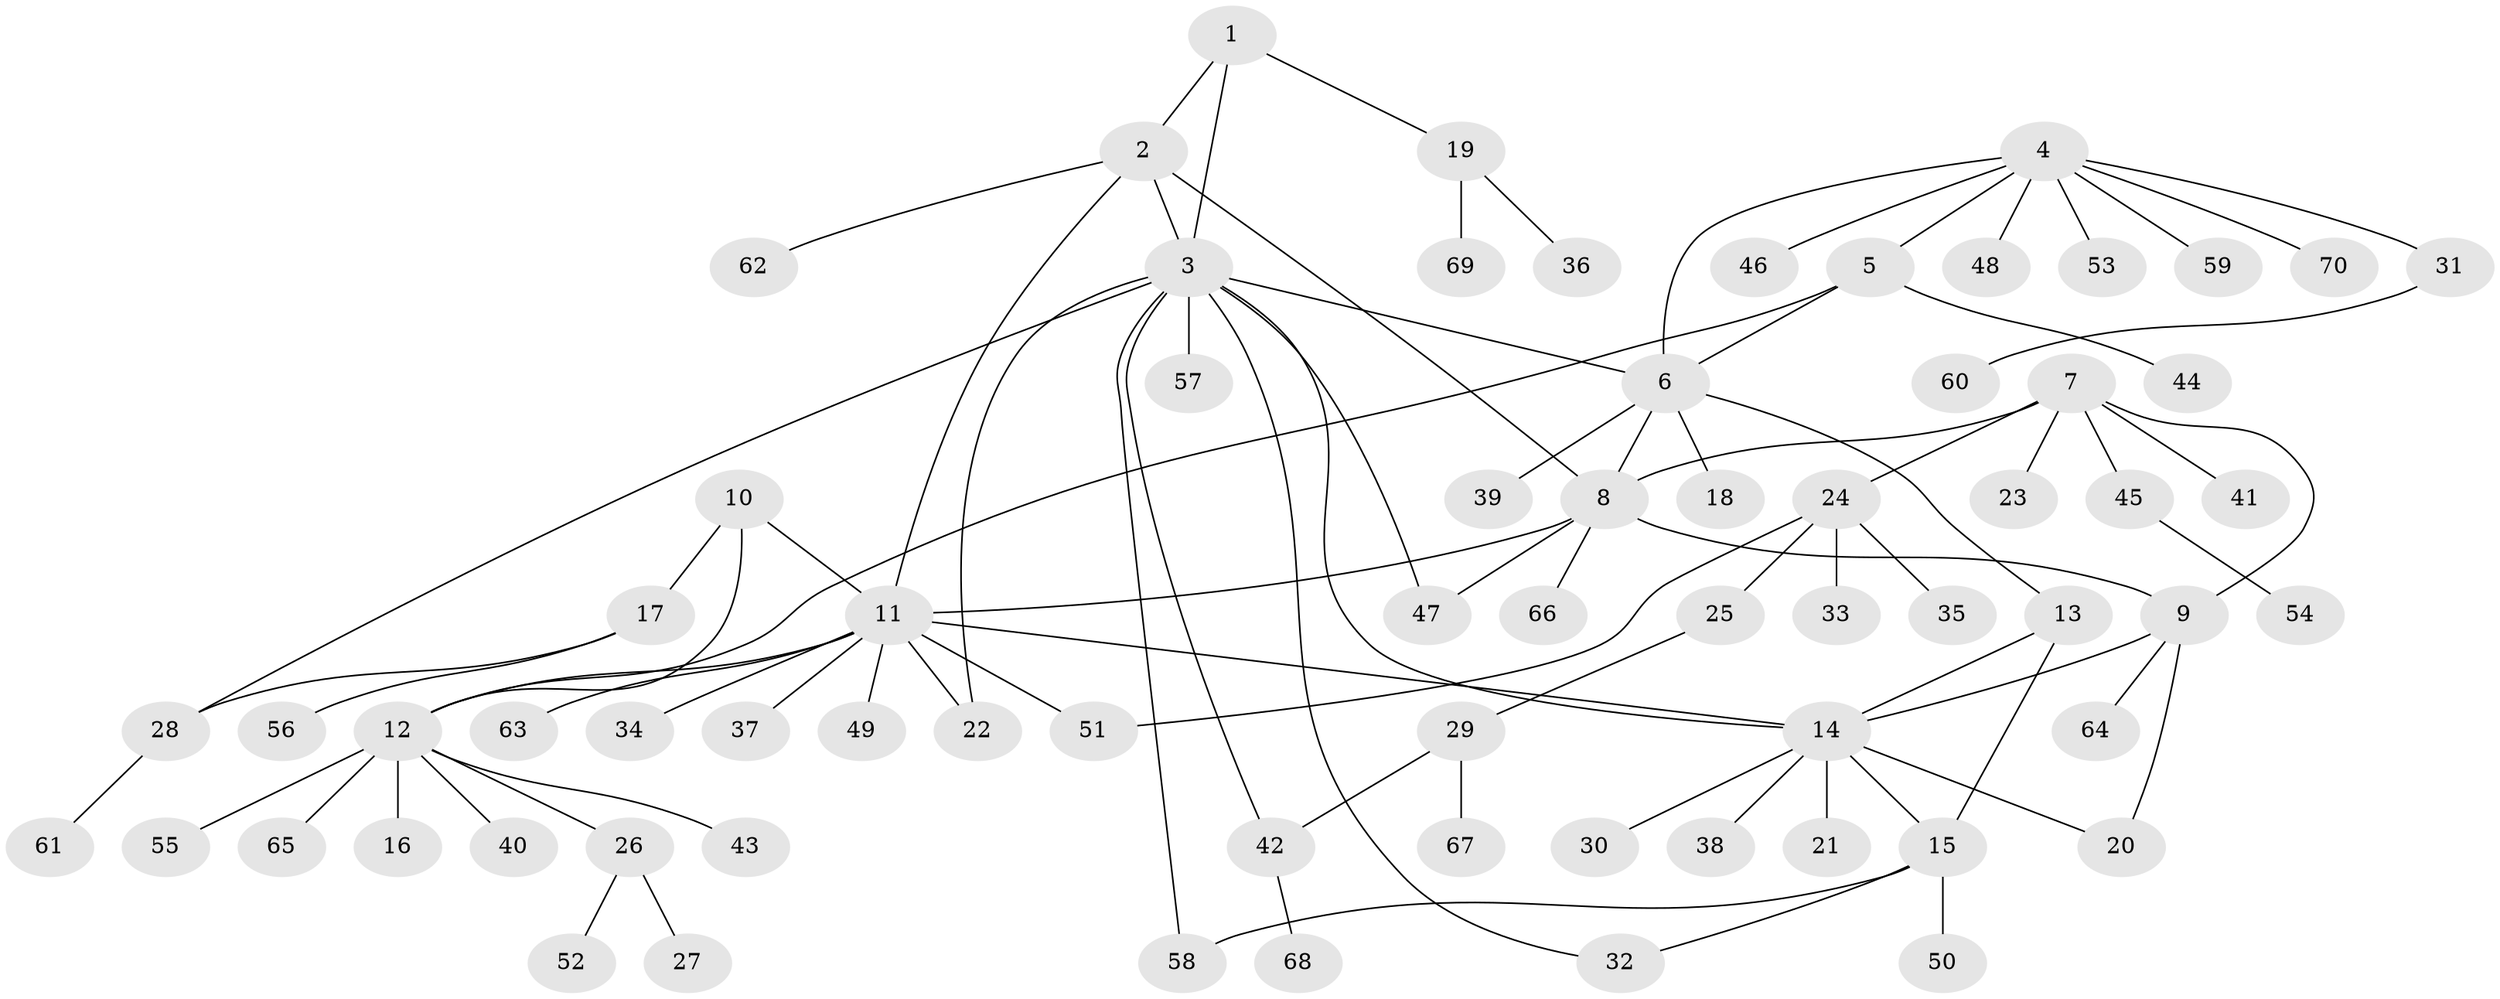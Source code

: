 // Generated by graph-tools (version 1.1) at 2025/50/03/09/25 03:50:39]
// undirected, 70 vertices, 88 edges
graph export_dot {
graph [start="1"]
  node [color=gray90,style=filled];
  1;
  2;
  3;
  4;
  5;
  6;
  7;
  8;
  9;
  10;
  11;
  12;
  13;
  14;
  15;
  16;
  17;
  18;
  19;
  20;
  21;
  22;
  23;
  24;
  25;
  26;
  27;
  28;
  29;
  30;
  31;
  32;
  33;
  34;
  35;
  36;
  37;
  38;
  39;
  40;
  41;
  42;
  43;
  44;
  45;
  46;
  47;
  48;
  49;
  50;
  51;
  52;
  53;
  54;
  55;
  56;
  57;
  58;
  59;
  60;
  61;
  62;
  63;
  64;
  65;
  66;
  67;
  68;
  69;
  70;
  1 -- 2;
  1 -- 3;
  1 -- 19;
  2 -- 3;
  2 -- 8;
  2 -- 11;
  2 -- 62;
  3 -- 6;
  3 -- 14;
  3 -- 22;
  3 -- 28;
  3 -- 32;
  3 -- 42;
  3 -- 47;
  3 -- 57;
  3 -- 58;
  4 -- 5;
  4 -- 6;
  4 -- 31;
  4 -- 46;
  4 -- 48;
  4 -- 53;
  4 -- 59;
  4 -- 70;
  5 -- 6;
  5 -- 12;
  5 -- 44;
  6 -- 8;
  6 -- 13;
  6 -- 18;
  6 -- 39;
  7 -- 8;
  7 -- 9;
  7 -- 23;
  7 -- 24;
  7 -- 41;
  7 -- 45;
  8 -- 9;
  8 -- 11;
  8 -- 47;
  8 -- 66;
  9 -- 14;
  9 -- 20;
  9 -- 64;
  10 -- 11;
  10 -- 12;
  10 -- 17;
  11 -- 12;
  11 -- 14;
  11 -- 22;
  11 -- 34;
  11 -- 37;
  11 -- 49;
  11 -- 51;
  11 -- 63;
  12 -- 16;
  12 -- 26;
  12 -- 40;
  12 -- 43;
  12 -- 55;
  12 -- 65;
  13 -- 14;
  13 -- 15;
  14 -- 15;
  14 -- 20;
  14 -- 21;
  14 -- 30;
  14 -- 38;
  15 -- 32;
  15 -- 50;
  15 -- 58;
  17 -- 28;
  17 -- 56;
  19 -- 36;
  19 -- 69;
  24 -- 25;
  24 -- 33;
  24 -- 35;
  24 -- 51;
  25 -- 29;
  26 -- 27;
  26 -- 52;
  28 -- 61;
  29 -- 42;
  29 -- 67;
  31 -- 60;
  42 -- 68;
  45 -- 54;
}
